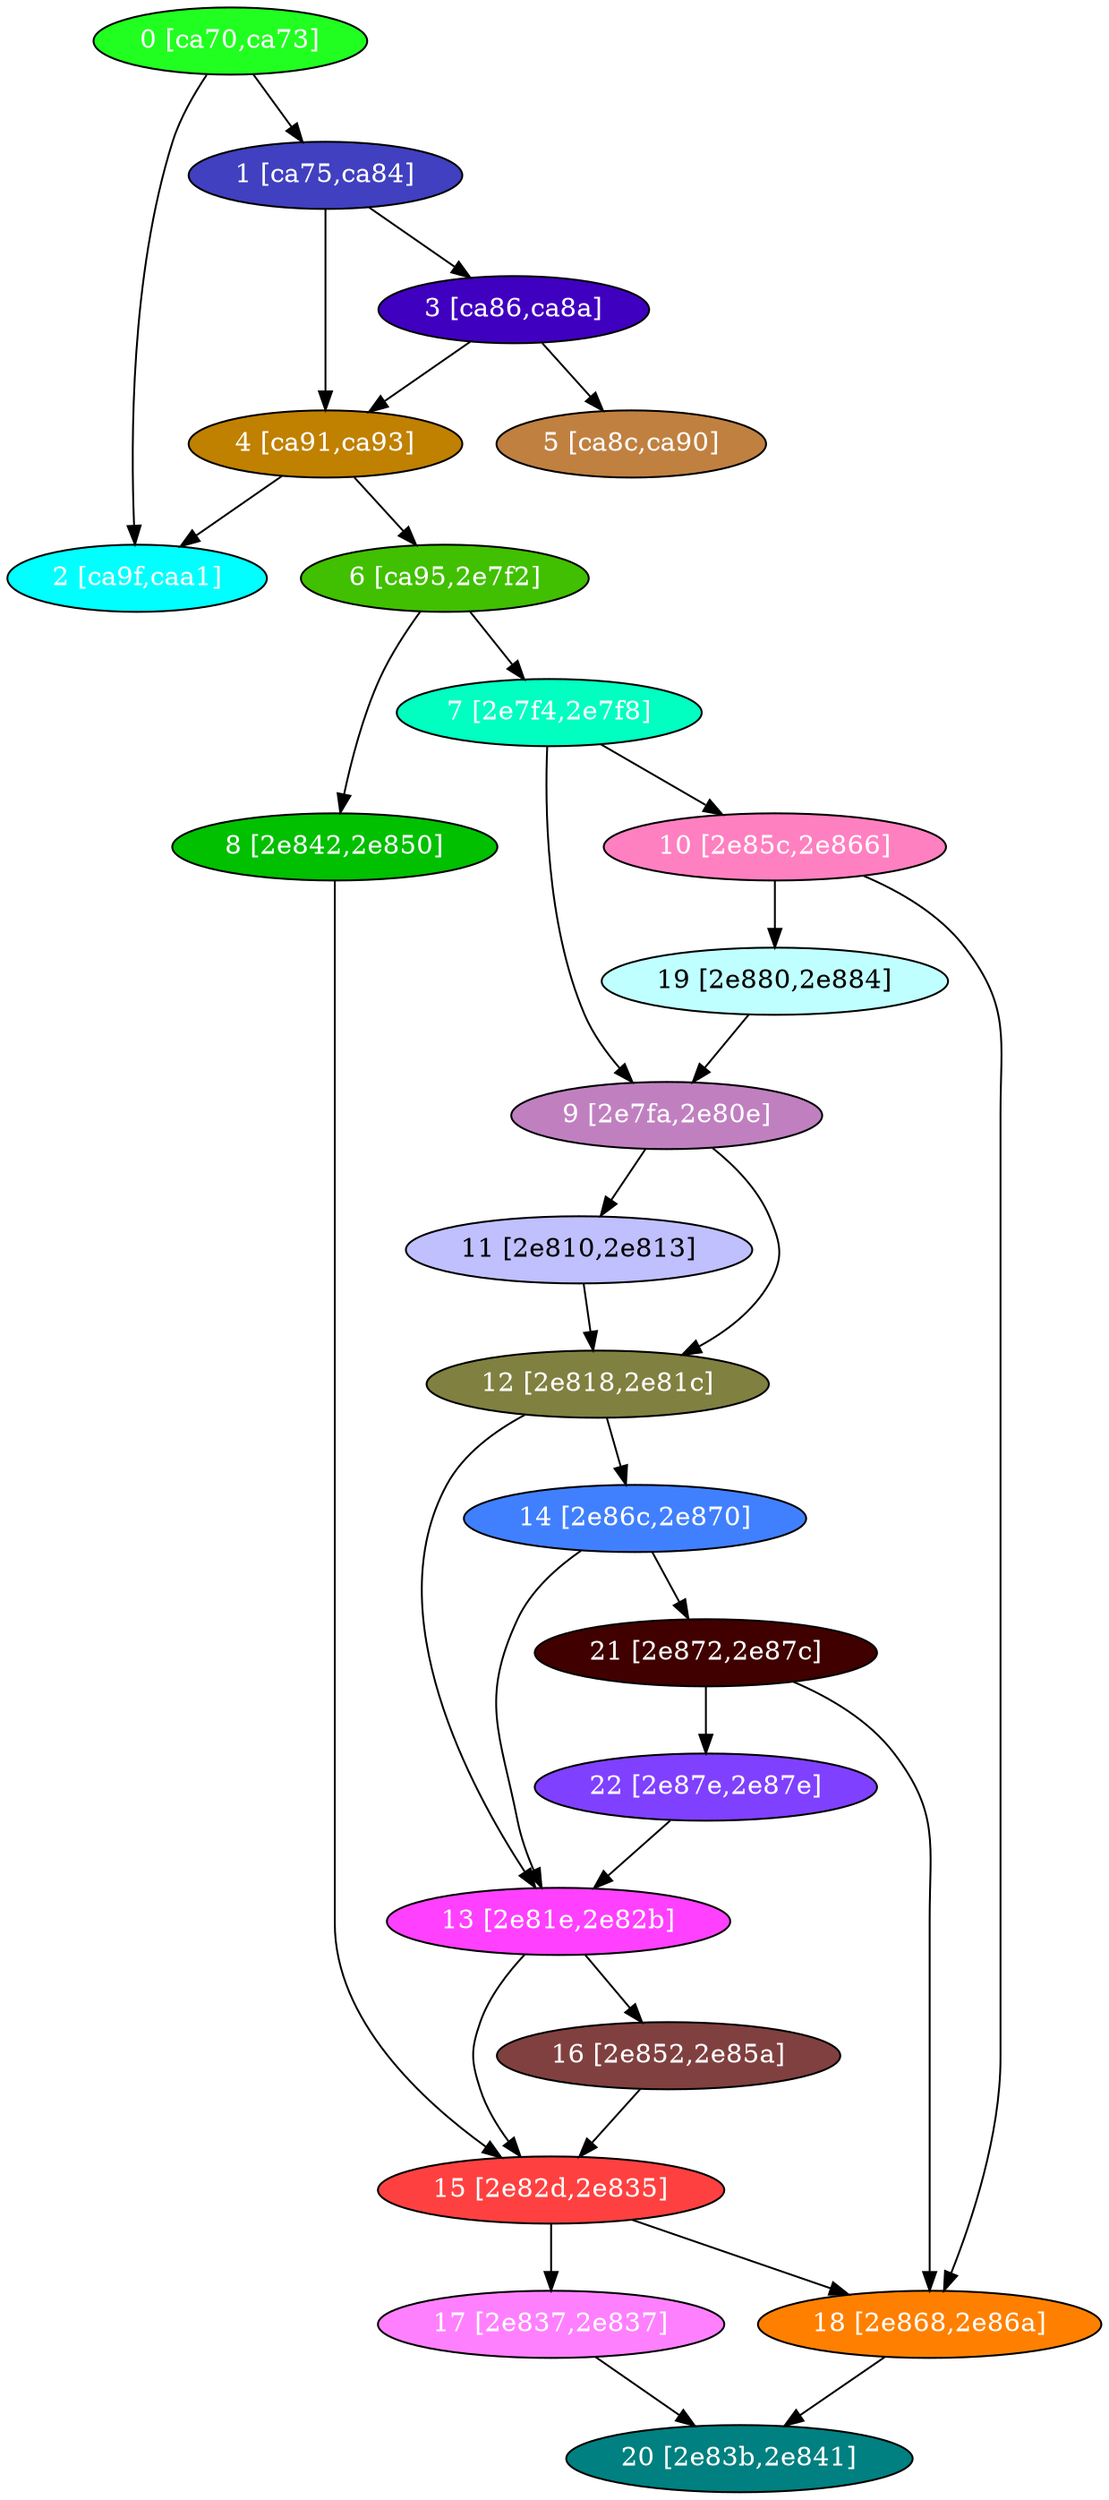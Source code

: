 diGraph libnss3{
	libnss3_0  [style=filled fillcolor="#20FF20" fontcolor="#ffffff" shape=oval label="0 [ca70,ca73]"]
	libnss3_1  [style=filled fillcolor="#4040C0" fontcolor="#ffffff" shape=oval label="1 [ca75,ca84]"]
	libnss3_2  [style=filled fillcolor="#00FFFF" fontcolor="#ffffff" shape=oval label="2 [ca9f,caa1]"]
	libnss3_3  [style=filled fillcolor="#4000C0" fontcolor="#ffffff" shape=oval label="3 [ca86,ca8a]"]
	libnss3_4  [style=filled fillcolor="#C08000" fontcolor="#ffffff" shape=oval label="4 [ca91,ca93]"]
	libnss3_5  [style=filled fillcolor="#C08040" fontcolor="#ffffff" shape=oval label="5 [ca8c,ca90]"]
	libnss3_6  [style=filled fillcolor="#40C000" fontcolor="#ffffff" shape=oval label="6 [ca95,2e7f2]"]
	libnss3_7  [style=filled fillcolor="#00FFC0" fontcolor="#ffffff" shape=oval label="7 [2e7f4,2e7f8]"]
	libnss3_8  [style=filled fillcolor="#00C000" fontcolor="#ffffff" shape=oval label="8 [2e842,2e850]"]
	libnss3_9  [style=filled fillcolor="#C080C0" fontcolor="#ffffff" shape=oval label="9 [2e7fa,2e80e]"]
	libnss3_a  [style=filled fillcolor="#FF80C0" fontcolor="#ffffff" shape=oval label="10 [2e85c,2e866]"]
	libnss3_b  [style=filled fillcolor="#C0C0FF" fontcolor="#000000" shape=oval label="11 [2e810,2e813]"]
	libnss3_c  [style=filled fillcolor="#808040" fontcolor="#ffffff" shape=oval label="12 [2e818,2e81c]"]
	libnss3_d  [style=filled fillcolor="#FF40FF" fontcolor="#ffffff" shape=oval label="13 [2e81e,2e82b]"]
	libnss3_e  [style=filled fillcolor="#4080FF" fontcolor="#ffffff" shape=oval label="14 [2e86c,2e870]"]
	libnss3_f  [style=filled fillcolor="#FF4040" fontcolor="#ffffff" shape=oval label="15 [2e82d,2e835]"]
	libnss3_10  [style=filled fillcolor="#804040" fontcolor="#ffffff" shape=oval label="16 [2e852,2e85a]"]
	libnss3_11  [style=filled fillcolor="#FF80FF" fontcolor="#ffffff" shape=oval label="17 [2e837,2e837]"]
	libnss3_12  [style=filled fillcolor="#FF8000" fontcolor="#ffffff" shape=oval label="18 [2e868,2e86a]"]
	libnss3_13  [style=filled fillcolor="#C0FFFF" fontcolor="#000000" shape=oval label="19 [2e880,2e884]"]
	libnss3_14  [style=filled fillcolor="#008080" fontcolor="#ffffff" shape=oval label="20 [2e83b,2e841]"]
	libnss3_15  [style=filled fillcolor="#400000" fontcolor="#ffffff" shape=oval label="21 [2e872,2e87c]"]
	libnss3_16  [style=filled fillcolor="#8040FF" fontcolor="#ffffff" shape=oval label="22 [2e87e,2e87e]"]

	libnss3_0 -> libnss3_1
	libnss3_0 -> libnss3_2
	libnss3_1 -> libnss3_3
	libnss3_1 -> libnss3_4
	libnss3_3 -> libnss3_4
	libnss3_3 -> libnss3_5
	libnss3_4 -> libnss3_2
	libnss3_4 -> libnss3_6
	libnss3_6 -> libnss3_7
	libnss3_6 -> libnss3_8
	libnss3_7 -> libnss3_9
	libnss3_7 -> libnss3_a
	libnss3_8 -> libnss3_f
	libnss3_9 -> libnss3_b
	libnss3_9 -> libnss3_c
	libnss3_a -> libnss3_12
	libnss3_a -> libnss3_13
	libnss3_b -> libnss3_c
	libnss3_c -> libnss3_d
	libnss3_c -> libnss3_e
	libnss3_d -> libnss3_f
	libnss3_d -> libnss3_10
	libnss3_e -> libnss3_d
	libnss3_e -> libnss3_15
	libnss3_f -> libnss3_11
	libnss3_f -> libnss3_12
	libnss3_10 -> libnss3_f
	libnss3_11 -> libnss3_14
	libnss3_12 -> libnss3_14
	libnss3_13 -> libnss3_9
	libnss3_15 -> libnss3_12
	libnss3_15 -> libnss3_16
	libnss3_16 -> libnss3_d
}